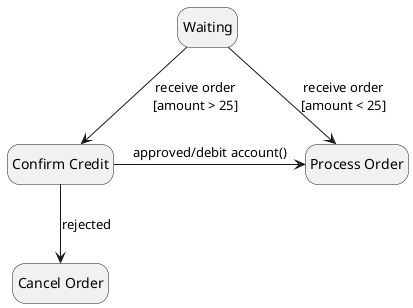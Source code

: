 @startuml 

skinparam DefaultFontName PingFangSC-Regular

hide empty description

state "Confirm Credit" as s1
state "Process Order" as s2
state "Cancel Order" as s3

Waiting --> s1 : receive order\n[amount > 25]
s1 -> s2 : approved/debit account()
Waiting --> s2 : receive order\n[amount < 25]
s1 --> s3 : rejected

@enduml